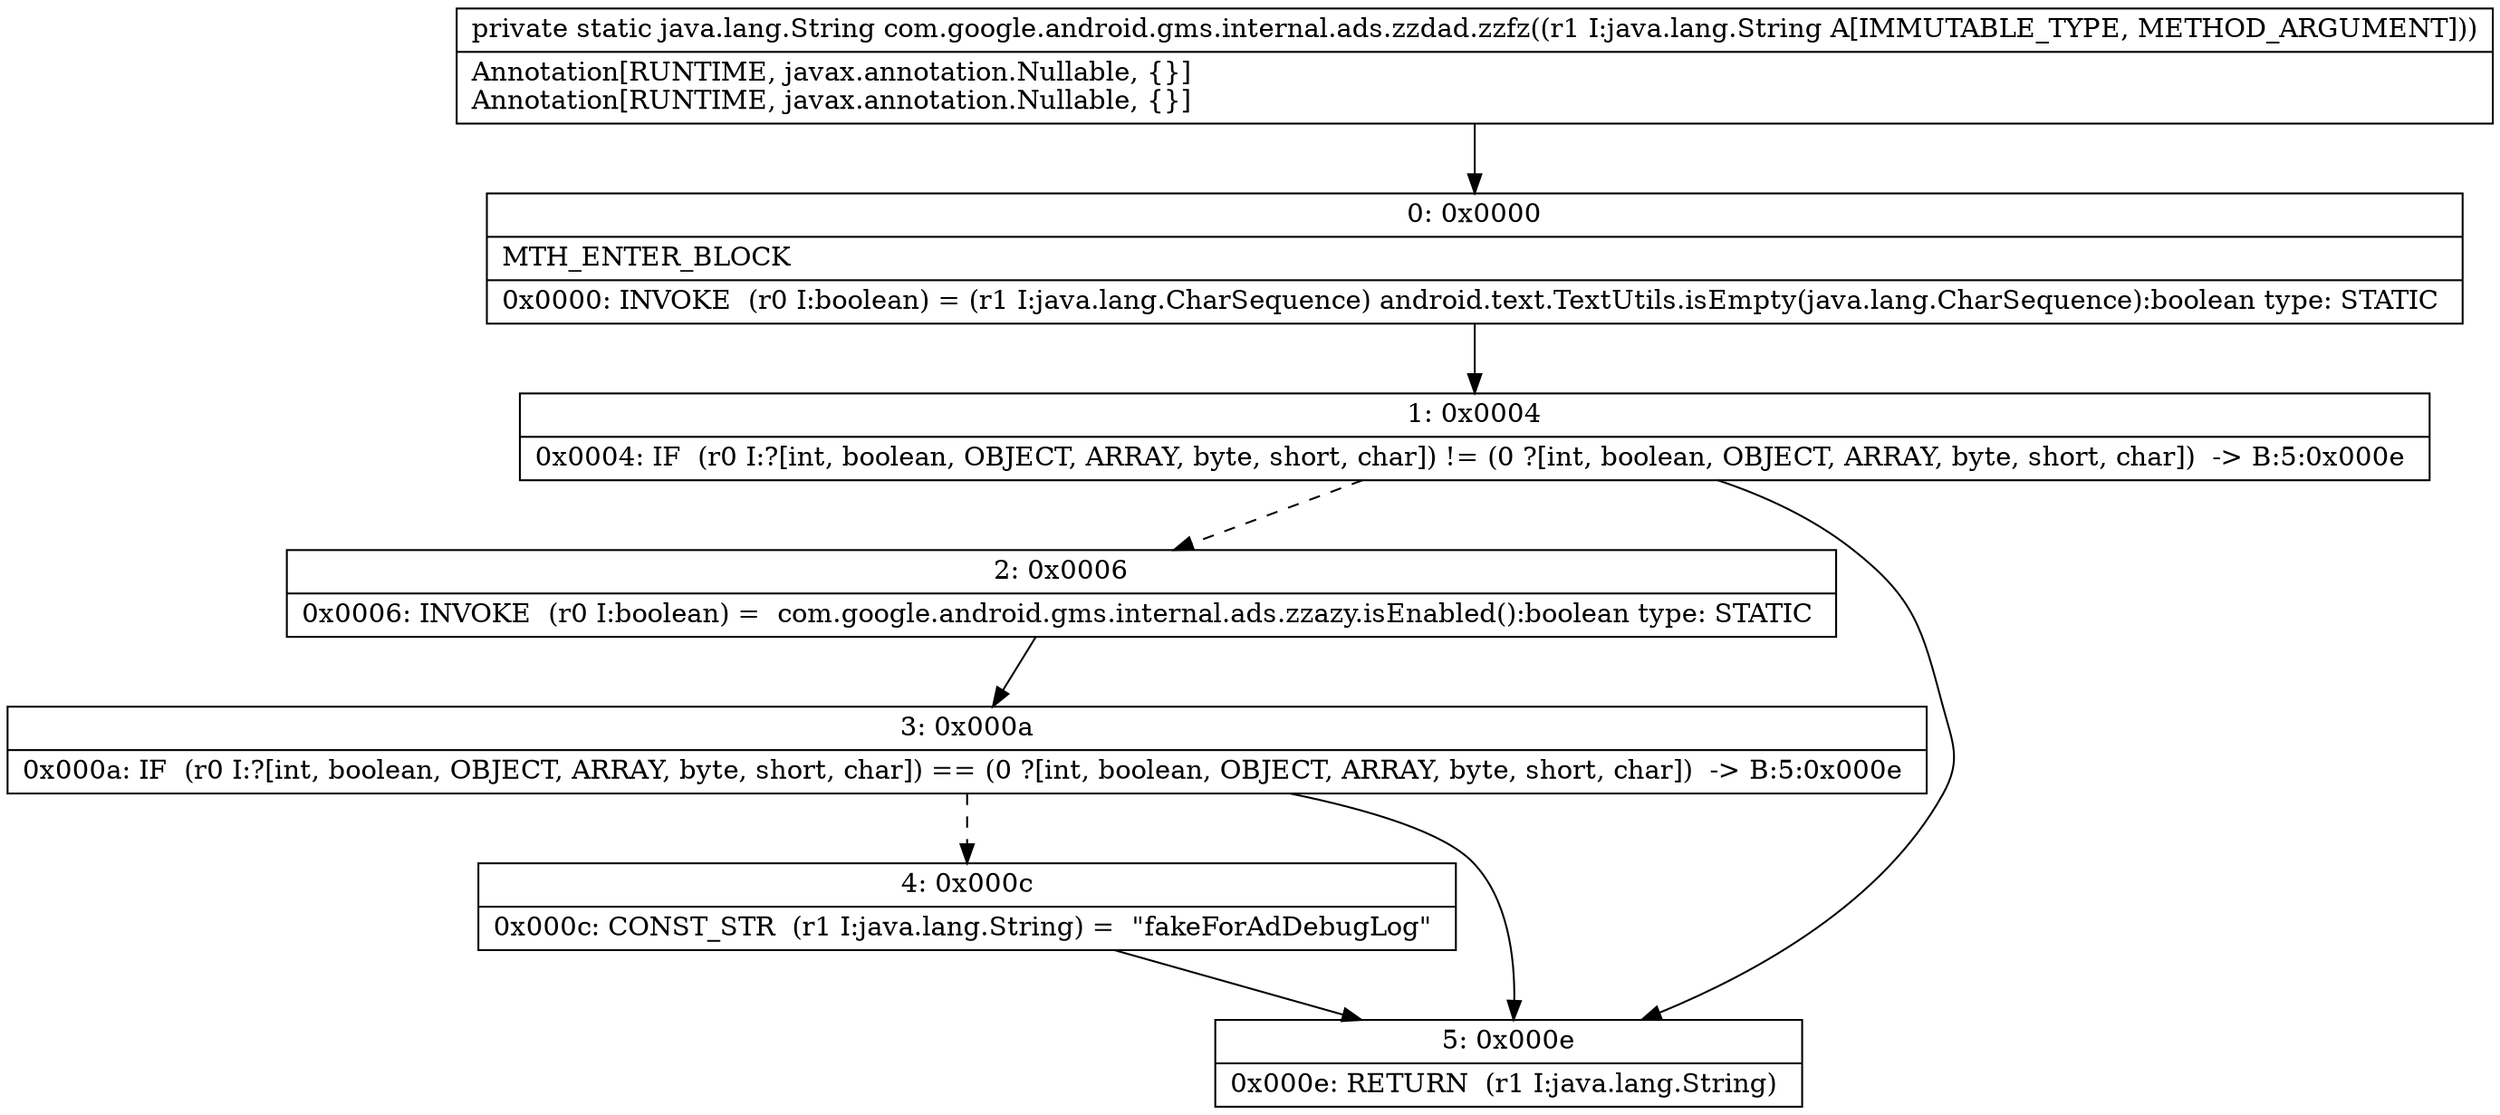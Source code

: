 digraph "CFG forcom.google.android.gms.internal.ads.zzdad.zzfz(Ljava\/lang\/String;)Ljava\/lang\/String;" {
Node_0 [shape=record,label="{0\:\ 0x0000|MTH_ENTER_BLOCK\l|0x0000: INVOKE  (r0 I:boolean) = (r1 I:java.lang.CharSequence) android.text.TextUtils.isEmpty(java.lang.CharSequence):boolean type: STATIC \l}"];
Node_1 [shape=record,label="{1\:\ 0x0004|0x0004: IF  (r0 I:?[int, boolean, OBJECT, ARRAY, byte, short, char]) != (0 ?[int, boolean, OBJECT, ARRAY, byte, short, char])  \-\> B:5:0x000e \l}"];
Node_2 [shape=record,label="{2\:\ 0x0006|0x0006: INVOKE  (r0 I:boolean) =  com.google.android.gms.internal.ads.zzazy.isEnabled():boolean type: STATIC \l}"];
Node_3 [shape=record,label="{3\:\ 0x000a|0x000a: IF  (r0 I:?[int, boolean, OBJECT, ARRAY, byte, short, char]) == (0 ?[int, boolean, OBJECT, ARRAY, byte, short, char])  \-\> B:5:0x000e \l}"];
Node_4 [shape=record,label="{4\:\ 0x000c|0x000c: CONST_STR  (r1 I:java.lang.String) =  \"fakeForAdDebugLog\" \l}"];
Node_5 [shape=record,label="{5\:\ 0x000e|0x000e: RETURN  (r1 I:java.lang.String) \l}"];
MethodNode[shape=record,label="{private static java.lang.String com.google.android.gms.internal.ads.zzdad.zzfz((r1 I:java.lang.String A[IMMUTABLE_TYPE, METHOD_ARGUMENT]))  | Annotation[RUNTIME, javax.annotation.Nullable, \{\}]\lAnnotation[RUNTIME, javax.annotation.Nullable, \{\}]\l}"];
MethodNode -> Node_0;
Node_0 -> Node_1;
Node_1 -> Node_2[style=dashed];
Node_1 -> Node_5;
Node_2 -> Node_3;
Node_3 -> Node_4[style=dashed];
Node_3 -> Node_5;
Node_4 -> Node_5;
}

